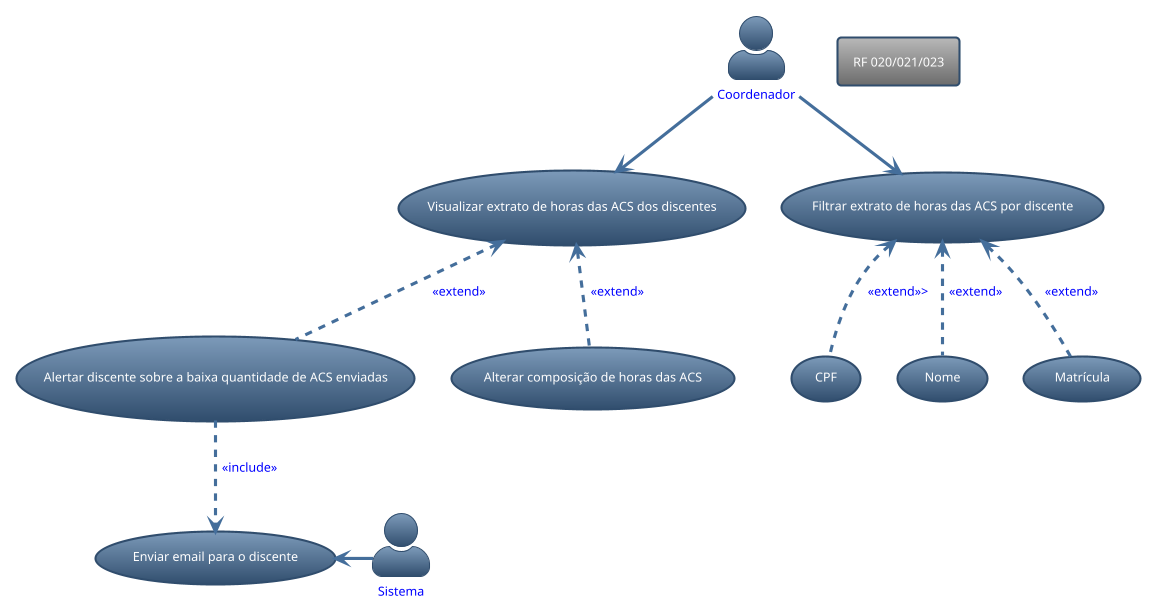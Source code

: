 @startuml RF 1.6/1.7/1.9
skinparam actorStyle awesome
!theme spacelab
rectangle "RF 020/021/023"
:Coordenador: as coordenador #text:blue
:Sistema: as sistema #text:blue

(Visualizar extrato de horas das ACS dos discentes) as visualizar_horas_acs
(Filtrar extrato de horas das ACS por discente) as filtrar_horas_discente
(CPF) as cpf
(Nome) as nome
(Matrícula) as matricula 
(Alertar discente sobre a baixa quantidade de ACS enviadas) as alertar_discente
(Enviar email para o discente) as enviar_email_discente
(Alterar composição de horas das ACS) as alterar_quantidade_acs

coordenador --> visualizar_horas_acs
coordenador --> filtrar_horas_discente
sistema -left--> enviar_email_discente
alertar_discente ..> enviar_email_discente #text:blue : <<include>>  
filtrar_horas_discente <.. cpf #text:blue : <<extend>>> 
filtrar_horas_discente <.. nome #text:blue : <<extend>>  
filtrar_horas_discente <.. matricula #text:blue : <<extend>>
visualizar_horas_acs <.. alterar_quantidade_acs #text:blue : <<extend>>
visualizar_horas_acs <.. alertar_discente #text:blue : <<extend>>

@enduml